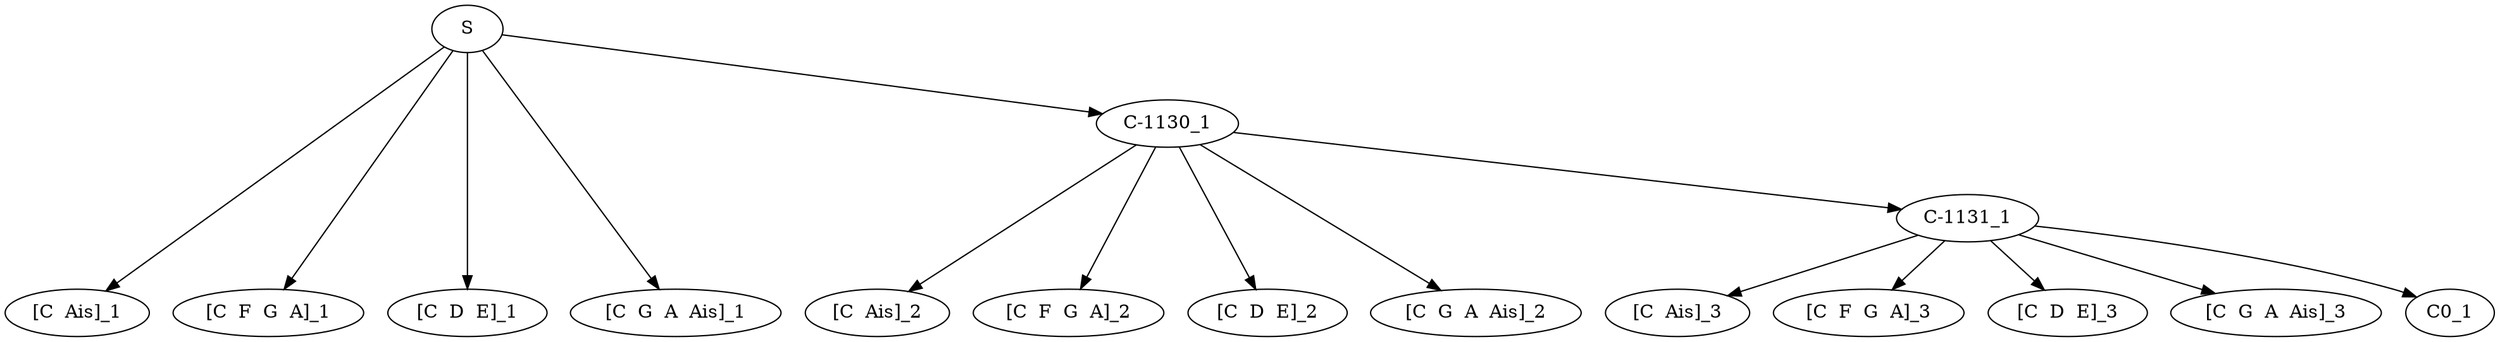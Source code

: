 digraph sample{
"S" -> "[C  Ais]_1";
"S" -> "[C  F  G  A]_1";
"S" -> "[C  D  E]_1";
"S" -> "[C  G  A  Ais]_1";
"S" -> "C-1130_1";
"C-1130_1" -> "[C  Ais]_2";
"C-1130_1" -> "[C  F  G  A]_2";
"C-1130_1" -> "[C  D  E]_2";
"C-1130_1" -> "[C  G  A  Ais]_2";
"C-1130_1" -> "C-1131_1";
"C-1131_1" -> "[C  Ais]_3";
"C-1131_1" -> "[C  F  G  A]_3";
"C-1131_1" -> "[C  D  E]_3";
"C-1131_1" -> "[C  G  A  Ais]_3";
"C-1131_1" -> "C0_1";

{rank = min; "S";}
{rank = same; "C-1130_1";}
{rank = same; "C-1131_1";}
{rank = same; "C0_1";}
{rank = same; "[C  Ais]_1"; "[C  Ais]_2"; "[C  Ais]_3"; "[C  D  E]_1"; "[C  D  E]_2"; "[C  D  E]_3"; "[C  F  G  A]_1"; "[C  F  G  A]_2"; "[C  F  G  A]_3"; "[C  G  A  Ais]_1"; "[C  G  A  Ais]_2"; "[C  G  A  Ais]_3";}
}